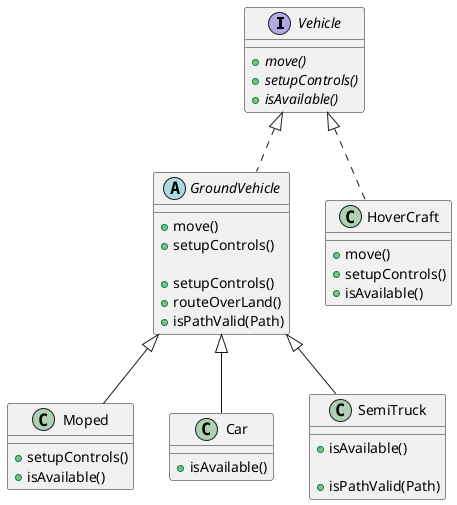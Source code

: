 @startuml

interface Vehicle {
+ {abstract} move()
+ {abstract} setupControls()
+ {abstract} isAvailable()
}
abstract class GroundVehicle implements Vehicle {
+ move()
+ setupControls()

+ setupControls()
+ routeOverLand()
+ isPathValid(Path)
}
class Moped extends GroundVehicle {
+ setupControls()
+ isAvailable()
}
class Car extends GroundVehicle {
+ isAvailable()
}
class SemiTruck extends GroundVehicle {
+ isAvailable()

+ isPathValid(Path)
}
class HoverCraft implements Vehicle {
+ move()
+ setupControls()
+ isAvailable()
}

@enduml